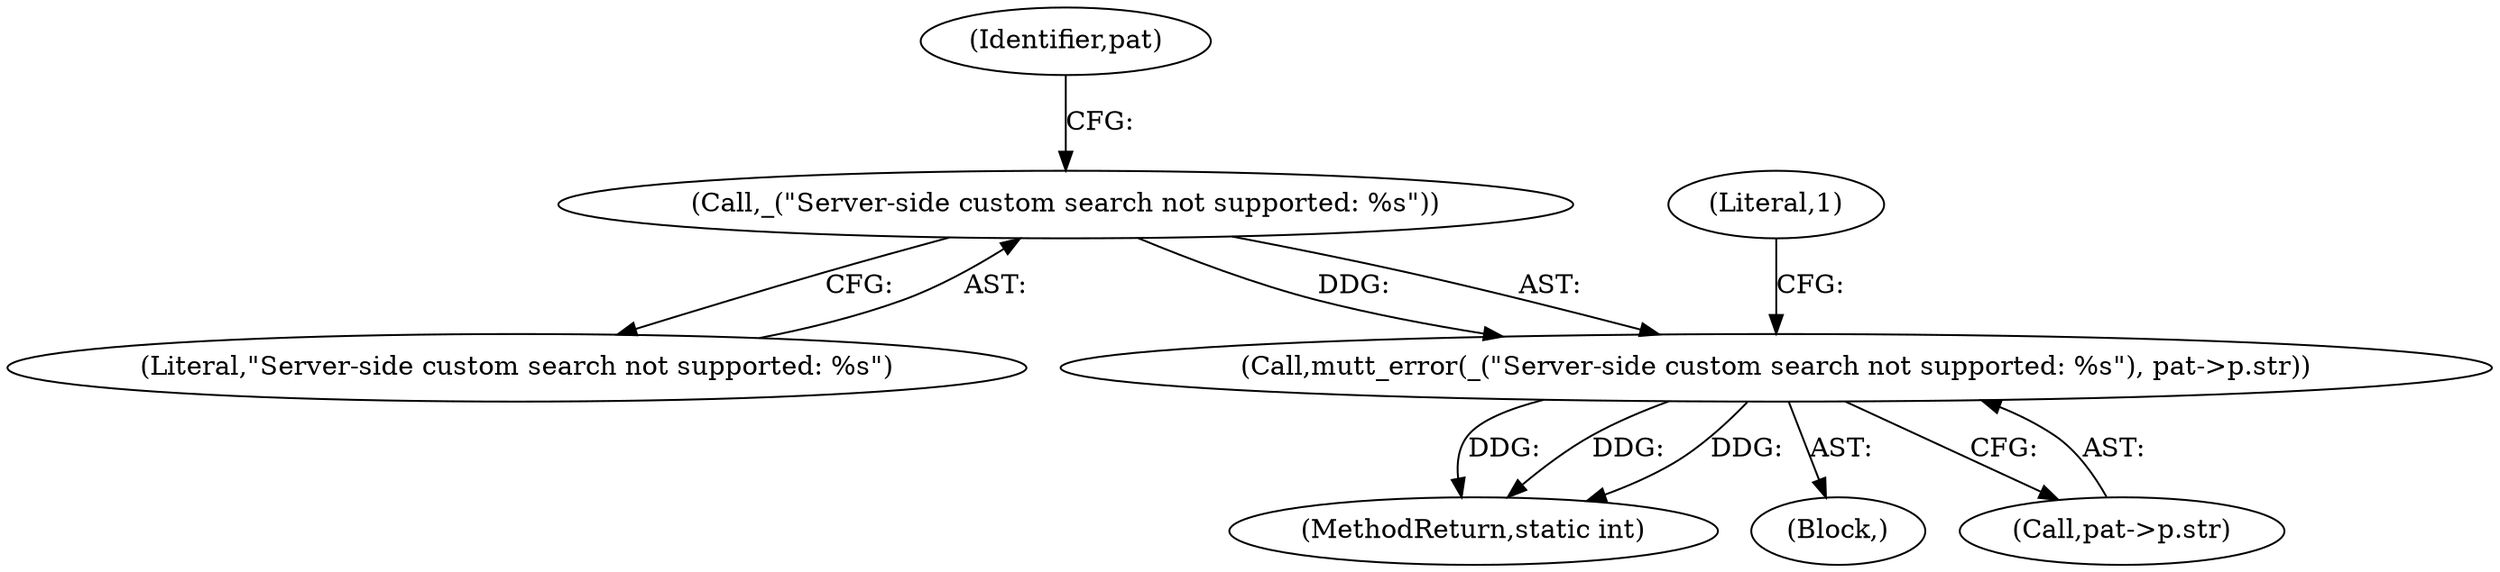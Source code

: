 digraph "0_neomutt_e52393740334443ae0206cab2d7caef381646725_1@pointer" {
"1000325" [label="(Call,mutt_error(_(\"Server-side custom search not supported: %s\"), pat->p.str))"];
"1000326" [label="(Call,_(\"Server-side custom search not supported: %s\"))"];
"1000355" [label="(MethodReturn,static int)"];
"1000326" [label="(Call,_(\"Server-side custom search not supported: %s\"))"];
"1000324" [label="(Block,)"];
"1000335" [label="(Literal,1)"];
"1000328" [label="(Call,pat->p.str)"];
"1000325" [label="(Call,mutt_error(_(\"Server-side custom search not supported: %s\"), pat->p.str))"];
"1000327" [label="(Literal,\"Server-side custom search not supported: %s\")"];
"1000330" [label="(Identifier,pat)"];
"1000325" -> "1000324"  [label="AST: "];
"1000325" -> "1000328"  [label="CFG: "];
"1000326" -> "1000325"  [label="AST: "];
"1000328" -> "1000325"  [label="AST: "];
"1000335" -> "1000325"  [label="CFG: "];
"1000325" -> "1000355"  [label="DDG: "];
"1000325" -> "1000355"  [label="DDG: "];
"1000325" -> "1000355"  [label="DDG: "];
"1000326" -> "1000325"  [label="DDG: "];
"1000326" -> "1000327"  [label="CFG: "];
"1000327" -> "1000326"  [label="AST: "];
"1000330" -> "1000326"  [label="CFG: "];
}
